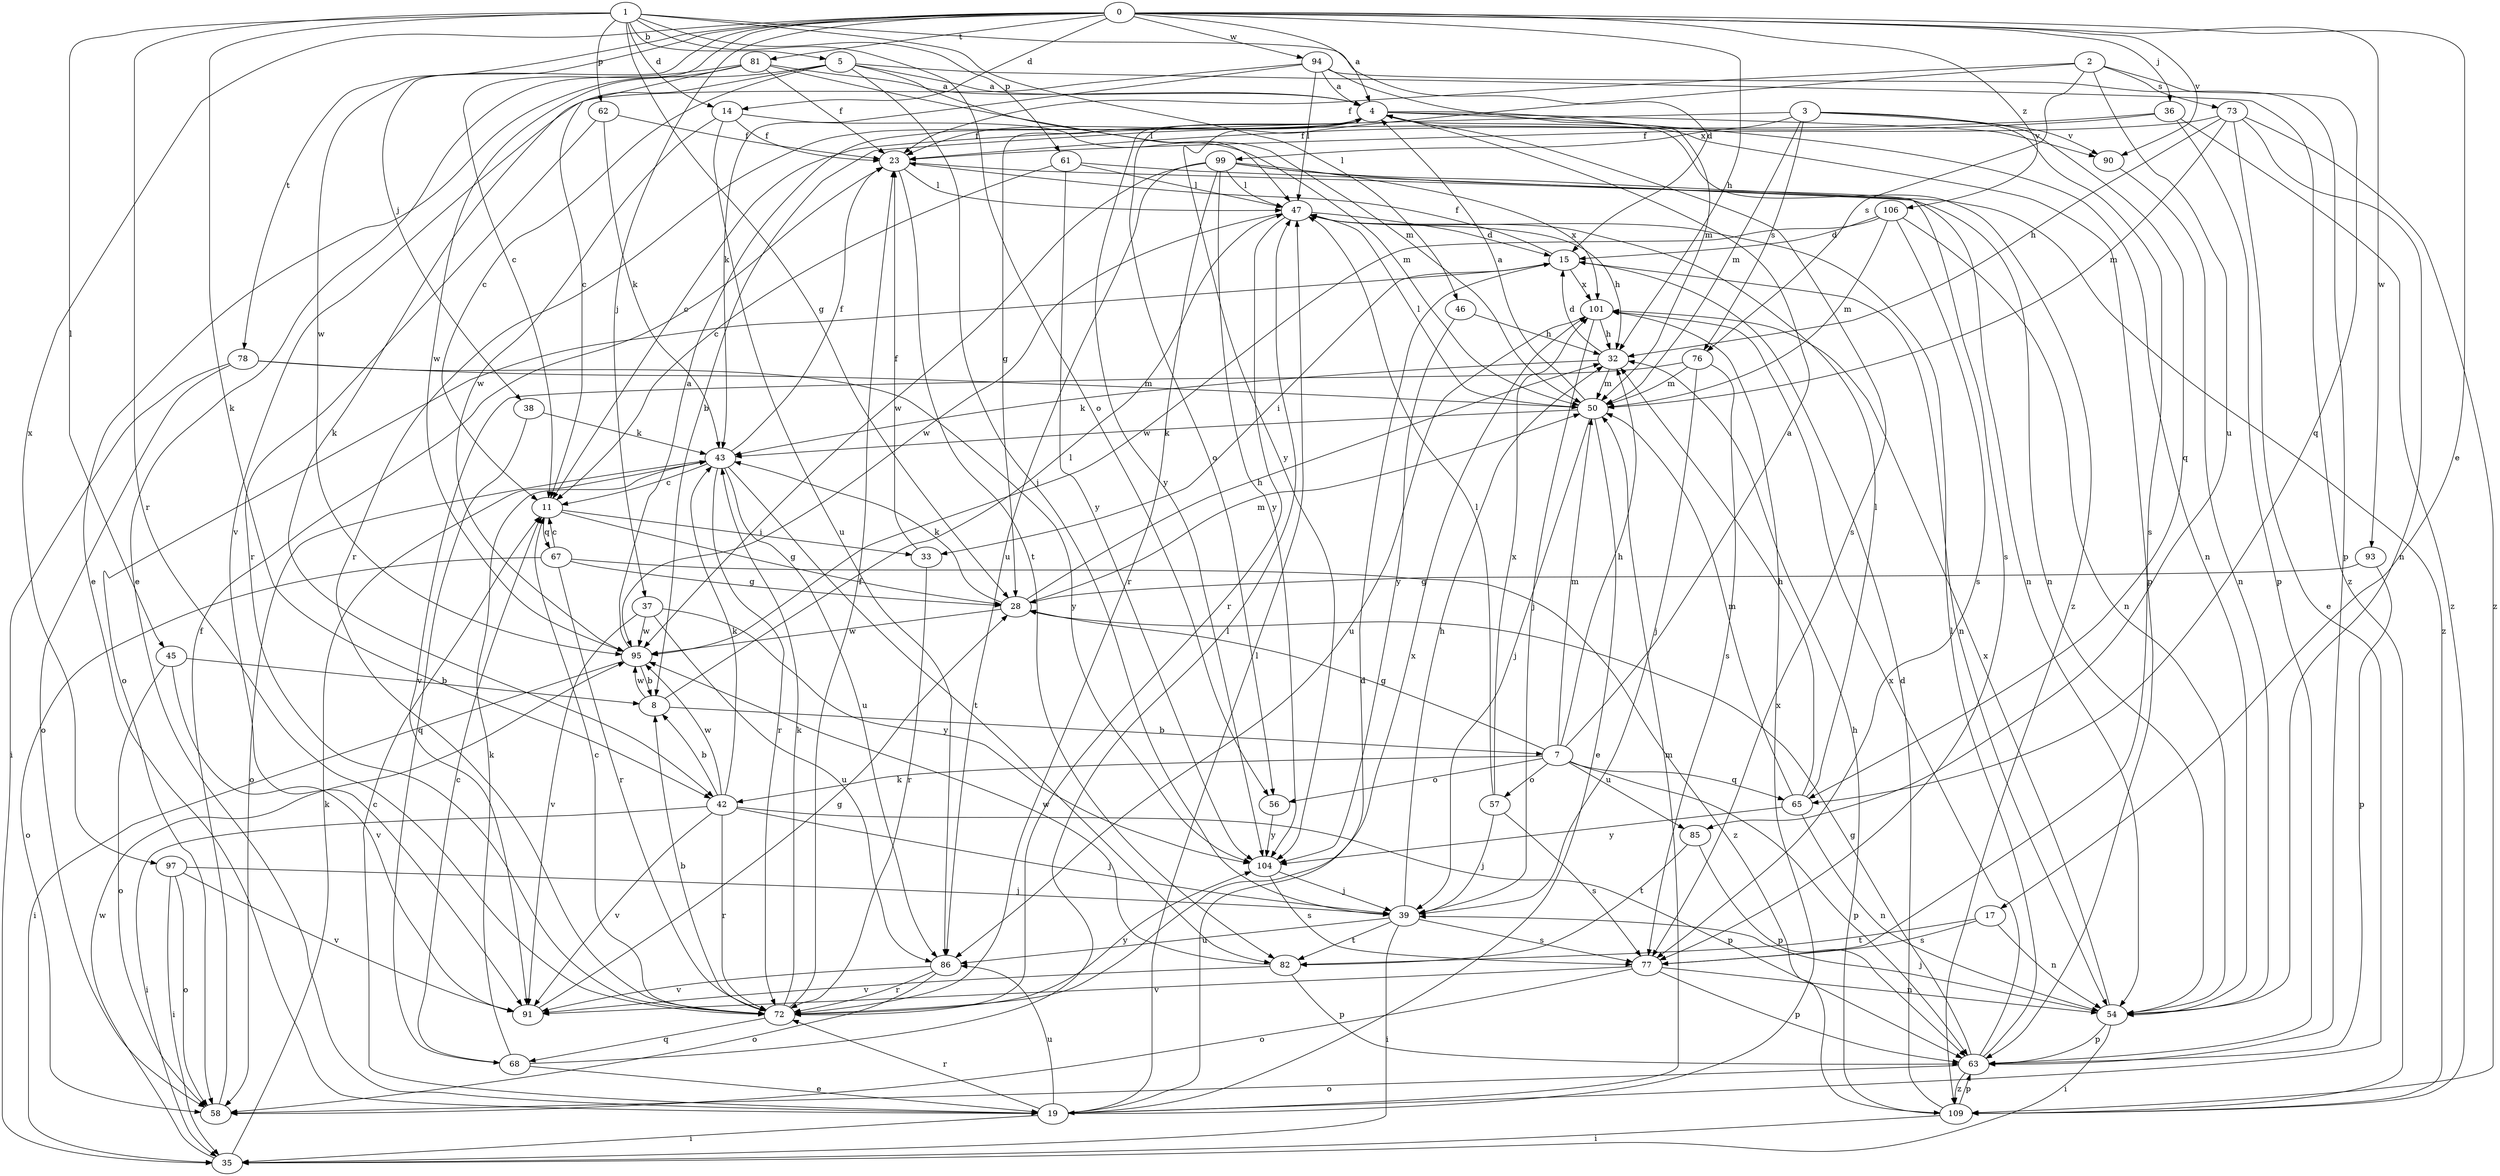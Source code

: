 strict digraph  {
0;
1;
2;
3;
4;
5;
7;
8;
11;
14;
15;
17;
19;
23;
28;
32;
33;
35;
36;
37;
38;
39;
42;
43;
45;
46;
47;
50;
54;
56;
57;
58;
61;
62;
63;
65;
67;
68;
72;
73;
76;
77;
78;
81;
82;
85;
86;
90;
91;
93;
94;
95;
97;
99;
101;
104;
106;
109;
0 -> 4  [label=a];
0 -> 11  [label=c];
0 -> 14  [label=d];
0 -> 17  [label=e];
0 -> 32  [label=h];
0 -> 36  [label=j];
0 -> 37  [label=j];
0 -> 38  [label=j];
0 -> 78  [label=t];
0 -> 81  [label=t];
0 -> 90  [label=v];
0 -> 93  [label=w];
0 -> 94  [label=w];
0 -> 95  [label=w];
0 -> 97  [label=x];
0 -> 106  [label=z];
1 -> 5  [label=b];
1 -> 14  [label=d];
1 -> 15  [label=d];
1 -> 28  [label=g];
1 -> 42  [label=k];
1 -> 45  [label=l];
1 -> 46  [label=l];
1 -> 56  [label=o];
1 -> 61  [label=p];
1 -> 62  [label=p];
1 -> 72  [label=r];
2 -> 23  [label=f];
2 -> 65  [label=q];
2 -> 73  [label=s];
2 -> 76  [label=s];
2 -> 85  [label=u];
2 -> 104  [label=y];
3 -> 11  [label=c];
3 -> 50  [label=m];
3 -> 65  [label=q];
3 -> 76  [label=s];
3 -> 77  [label=s];
3 -> 90  [label=v];
3 -> 99  [label=x];
4 -> 23  [label=f];
4 -> 28  [label=g];
4 -> 54  [label=n];
4 -> 56  [label=o];
4 -> 63  [label=p];
4 -> 72  [label=r];
4 -> 77  [label=s];
4 -> 90  [label=v];
4 -> 104  [label=y];
4 -> 109  [label=z];
5 -> 4  [label=a];
5 -> 11  [label=c];
5 -> 19  [label=e];
5 -> 39  [label=j];
5 -> 42  [label=k];
5 -> 47  [label=l];
5 -> 109  [label=z];
7 -> 4  [label=a];
7 -> 28  [label=g];
7 -> 32  [label=h];
7 -> 42  [label=k];
7 -> 50  [label=m];
7 -> 56  [label=o];
7 -> 57  [label=o];
7 -> 63  [label=p];
7 -> 65  [label=q];
7 -> 85  [label=u];
8 -> 7  [label=b];
8 -> 47  [label=l];
8 -> 95  [label=w];
11 -> 28  [label=g];
11 -> 33  [label=i];
11 -> 67  [label=q];
14 -> 23  [label=f];
14 -> 50  [label=m];
14 -> 86  [label=u];
14 -> 95  [label=w];
15 -> 23  [label=f];
15 -> 33  [label=i];
15 -> 54  [label=n];
15 -> 58  [label=o];
15 -> 101  [label=x];
17 -> 54  [label=n];
17 -> 77  [label=s];
17 -> 82  [label=t];
19 -> 11  [label=c];
19 -> 15  [label=d];
19 -> 35  [label=i];
19 -> 47  [label=l];
19 -> 50  [label=m];
19 -> 72  [label=r];
19 -> 86  [label=u];
19 -> 101  [label=x];
23 -> 47  [label=l];
23 -> 54  [label=n];
23 -> 82  [label=t];
28 -> 32  [label=h];
28 -> 43  [label=k];
28 -> 50  [label=m];
28 -> 95  [label=w];
32 -> 15  [label=d];
32 -> 43  [label=k];
32 -> 50  [label=m];
33 -> 23  [label=f];
33 -> 72  [label=r];
35 -> 43  [label=k];
35 -> 95  [label=w];
36 -> 8  [label=b];
36 -> 23  [label=f];
36 -> 63  [label=p];
36 -> 109  [label=z];
37 -> 86  [label=u];
37 -> 91  [label=v];
37 -> 95  [label=w];
37 -> 104  [label=y];
38 -> 43  [label=k];
38 -> 68  [label=q];
39 -> 32  [label=h];
39 -> 35  [label=i];
39 -> 77  [label=s];
39 -> 82  [label=t];
39 -> 86  [label=u];
42 -> 8  [label=b];
42 -> 35  [label=i];
42 -> 39  [label=j];
42 -> 43  [label=k];
42 -> 63  [label=p];
42 -> 72  [label=r];
42 -> 91  [label=v];
42 -> 95  [label=w];
43 -> 11  [label=c];
43 -> 23  [label=f];
43 -> 58  [label=o];
43 -> 72  [label=r];
43 -> 82  [label=t];
43 -> 86  [label=u];
45 -> 8  [label=b];
45 -> 58  [label=o];
45 -> 91  [label=v];
46 -> 32  [label=h];
46 -> 104  [label=y];
47 -> 15  [label=d];
47 -> 32  [label=h];
47 -> 72  [label=r];
47 -> 95  [label=w];
50 -> 4  [label=a];
50 -> 19  [label=e];
50 -> 39  [label=j];
50 -> 43  [label=k];
50 -> 47  [label=l];
54 -> 35  [label=i];
54 -> 39  [label=j];
54 -> 63  [label=p];
54 -> 101  [label=x];
56 -> 104  [label=y];
57 -> 39  [label=j];
57 -> 47  [label=l];
57 -> 77  [label=s];
57 -> 101  [label=x];
58 -> 23  [label=f];
61 -> 11  [label=c];
61 -> 47  [label=l];
61 -> 54  [label=n];
61 -> 104  [label=y];
62 -> 23  [label=f];
62 -> 43  [label=k];
62 -> 72  [label=r];
63 -> 28  [label=g];
63 -> 47  [label=l];
63 -> 58  [label=o];
63 -> 101  [label=x];
63 -> 109  [label=z];
65 -> 32  [label=h];
65 -> 47  [label=l];
65 -> 50  [label=m];
65 -> 54  [label=n];
65 -> 104  [label=y];
67 -> 11  [label=c];
67 -> 28  [label=g];
67 -> 58  [label=o];
67 -> 72  [label=r];
67 -> 109  [label=z];
68 -> 11  [label=c];
68 -> 19  [label=e];
68 -> 43  [label=k];
68 -> 47  [label=l];
72 -> 8  [label=b];
72 -> 11  [label=c];
72 -> 23  [label=f];
72 -> 43  [label=k];
72 -> 68  [label=q];
72 -> 101  [label=x];
72 -> 104  [label=y];
73 -> 19  [label=e];
73 -> 23  [label=f];
73 -> 32  [label=h];
73 -> 50  [label=m];
73 -> 54  [label=n];
73 -> 109  [label=z];
76 -> 39  [label=j];
76 -> 50  [label=m];
76 -> 77  [label=s];
76 -> 91  [label=v];
77 -> 54  [label=n];
77 -> 58  [label=o];
77 -> 63  [label=p];
77 -> 91  [label=v];
78 -> 35  [label=i];
78 -> 50  [label=m];
78 -> 58  [label=o];
78 -> 104  [label=y];
81 -> 4  [label=a];
81 -> 11  [label=c];
81 -> 19  [label=e];
81 -> 23  [label=f];
81 -> 50  [label=m];
81 -> 95  [label=w];
82 -> 63  [label=p];
82 -> 91  [label=v];
82 -> 95  [label=w];
85 -> 63  [label=p];
85 -> 82  [label=t];
86 -> 58  [label=o];
86 -> 72  [label=r];
86 -> 91  [label=v];
90 -> 54  [label=n];
91 -> 28  [label=g];
93 -> 28  [label=g];
93 -> 63  [label=p];
94 -> 4  [label=a];
94 -> 43  [label=k];
94 -> 47  [label=l];
94 -> 50  [label=m];
94 -> 63  [label=p];
94 -> 91  [label=v];
95 -> 4  [label=a];
95 -> 8  [label=b];
95 -> 35  [label=i];
97 -> 35  [label=i];
97 -> 39  [label=j];
97 -> 58  [label=o];
97 -> 91  [label=v];
99 -> 47  [label=l];
99 -> 72  [label=r];
99 -> 77  [label=s];
99 -> 86  [label=u];
99 -> 95  [label=w];
99 -> 101  [label=x];
99 -> 104  [label=y];
99 -> 109  [label=z];
101 -> 32  [label=h];
101 -> 39  [label=j];
101 -> 86  [label=u];
104 -> 39  [label=j];
104 -> 77  [label=s];
106 -> 15  [label=d];
106 -> 50  [label=m];
106 -> 54  [label=n];
106 -> 77  [label=s];
106 -> 95  [label=w];
109 -> 15  [label=d];
109 -> 32  [label=h];
109 -> 35  [label=i];
109 -> 63  [label=p];
}
